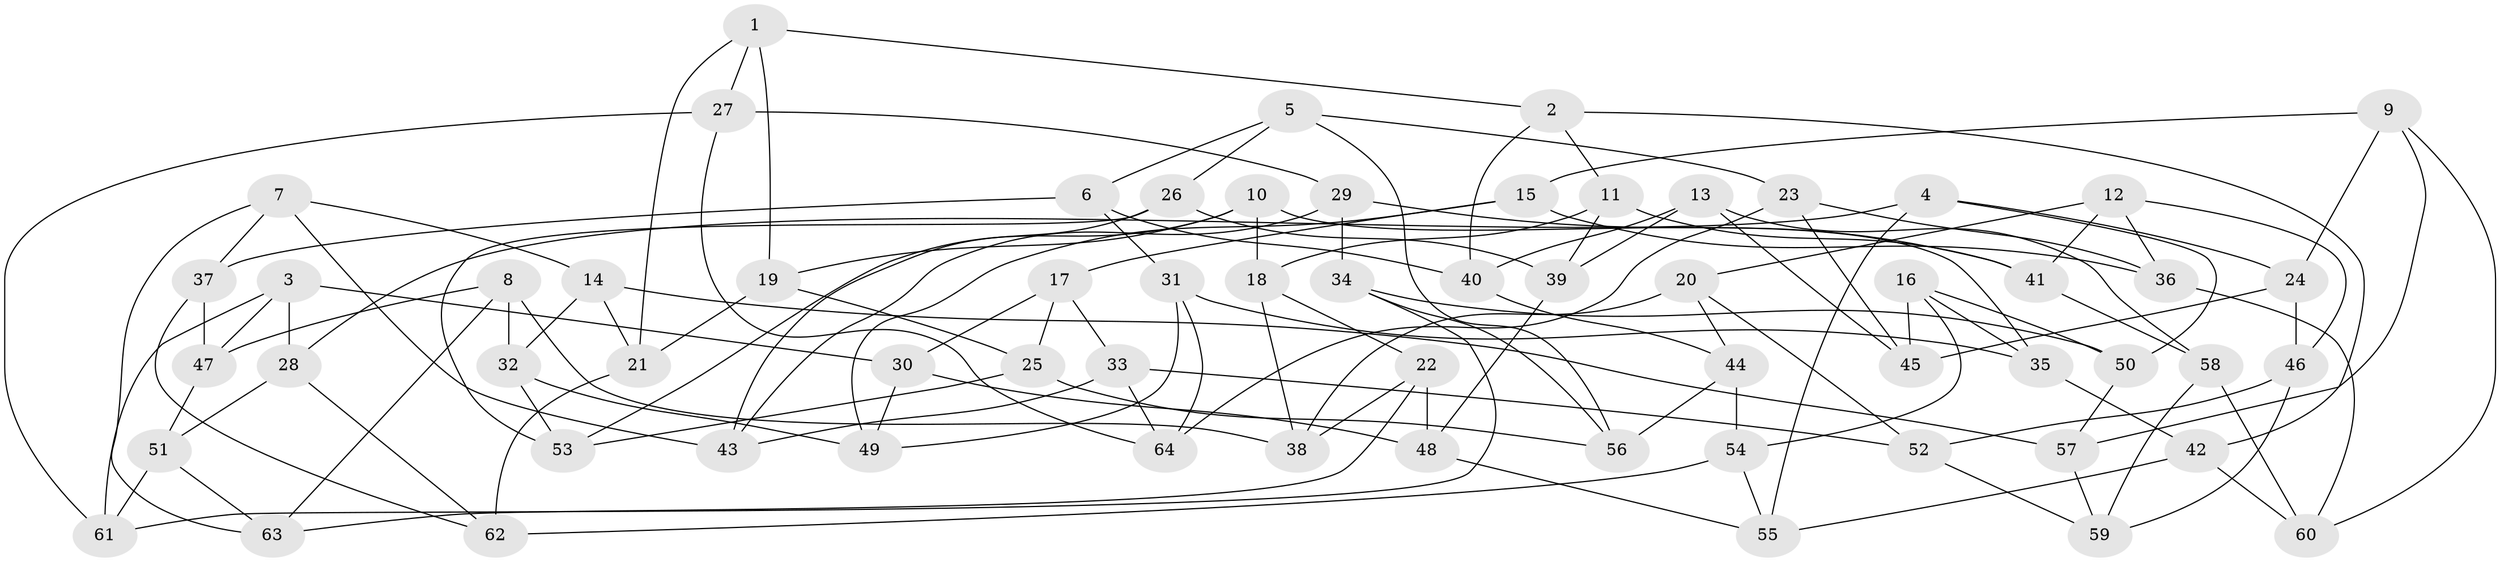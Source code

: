 // Generated by graph-tools (version 1.1) at 2025/26/03/09/25 03:26:52]
// undirected, 64 vertices, 128 edges
graph export_dot {
graph [start="1"]
  node [color=gray90,style=filled];
  1;
  2;
  3;
  4;
  5;
  6;
  7;
  8;
  9;
  10;
  11;
  12;
  13;
  14;
  15;
  16;
  17;
  18;
  19;
  20;
  21;
  22;
  23;
  24;
  25;
  26;
  27;
  28;
  29;
  30;
  31;
  32;
  33;
  34;
  35;
  36;
  37;
  38;
  39;
  40;
  41;
  42;
  43;
  44;
  45;
  46;
  47;
  48;
  49;
  50;
  51;
  52;
  53;
  54;
  55;
  56;
  57;
  58;
  59;
  60;
  61;
  62;
  63;
  64;
  1 -- 19;
  1 -- 27;
  1 -- 21;
  1 -- 2;
  2 -- 11;
  2 -- 40;
  2 -- 42;
  3 -- 28;
  3 -- 47;
  3 -- 61;
  3 -- 30;
  4 -- 28;
  4 -- 55;
  4 -- 50;
  4 -- 24;
  5 -- 56;
  5 -- 26;
  5 -- 6;
  5 -- 23;
  6 -- 31;
  6 -- 37;
  6 -- 40;
  7 -- 14;
  7 -- 37;
  7 -- 63;
  7 -- 43;
  8 -- 47;
  8 -- 63;
  8 -- 38;
  8 -- 32;
  9 -- 24;
  9 -- 15;
  9 -- 60;
  9 -- 57;
  10 -- 19;
  10 -- 18;
  10 -- 35;
  10 -- 53;
  11 -- 41;
  11 -- 39;
  11 -- 18;
  12 -- 36;
  12 -- 41;
  12 -- 46;
  12 -- 20;
  13 -- 39;
  13 -- 58;
  13 -- 40;
  13 -- 45;
  14 -- 57;
  14 -- 32;
  14 -- 21;
  15 -- 49;
  15 -- 17;
  15 -- 36;
  16 -- 54;
  16 -- 45;
  16 -- 35;
  16 -- 50;
  17 -- 33;
  17 -- 30;
  17 -- 25;
  18 -- 22;
  18 -- 38;
  19 -- 25;
  19 -- 21;
  20 -- 44;
  20 -- 38;
  20 -- 52;
  21 -- 62;
  22 -- 38;
  22 -- 63;
  22 -- 48;
  23 -- 45;
  23 -- 64;
  23 -- 36;
  24 -- 45;
  24 -- 46;
  25 -- 53;
  25 -- 56;
  26 -- 53;
  26 -- 43;
  26 -- 39;
  27 -- 61;
  27 -- 64;
  27 -- 29;
  28 -- 62;
  28 -- 51;
  29 -- 43;
  29 -- 41;
  29 -- 34;
  30 -- 49;
  30 -- 48;
  31 -- 35;
  31 -- 64;
  31 -- 49;
  32 -- 49;
  32 -- 53;
  33 -- 64;
  33 -- 43;
  33 -- 52;
  34 -- 50;
  34 -- 61;
  34 -- 56;
  35 -- 42;
  36 -- 60;
  37 -- 47;
  37 -- 62;
  39 -- 48;
  40 -- 44;
  41 -- 58;
  42 -- 60;
  42 -- 55;
  44 -- 56;
  44 -- 54;
  46 -- 52;
  46 -- 59;
  47 -- 51;
  48 -- 55;
  50 -- 57;
  51 -- 61;
  51 -- 63;
  52 -- 59;
  54 -- 55;
  54 -- 62;
  57 -- 59;
  58 -- 59;
  58 -- 60;
}
